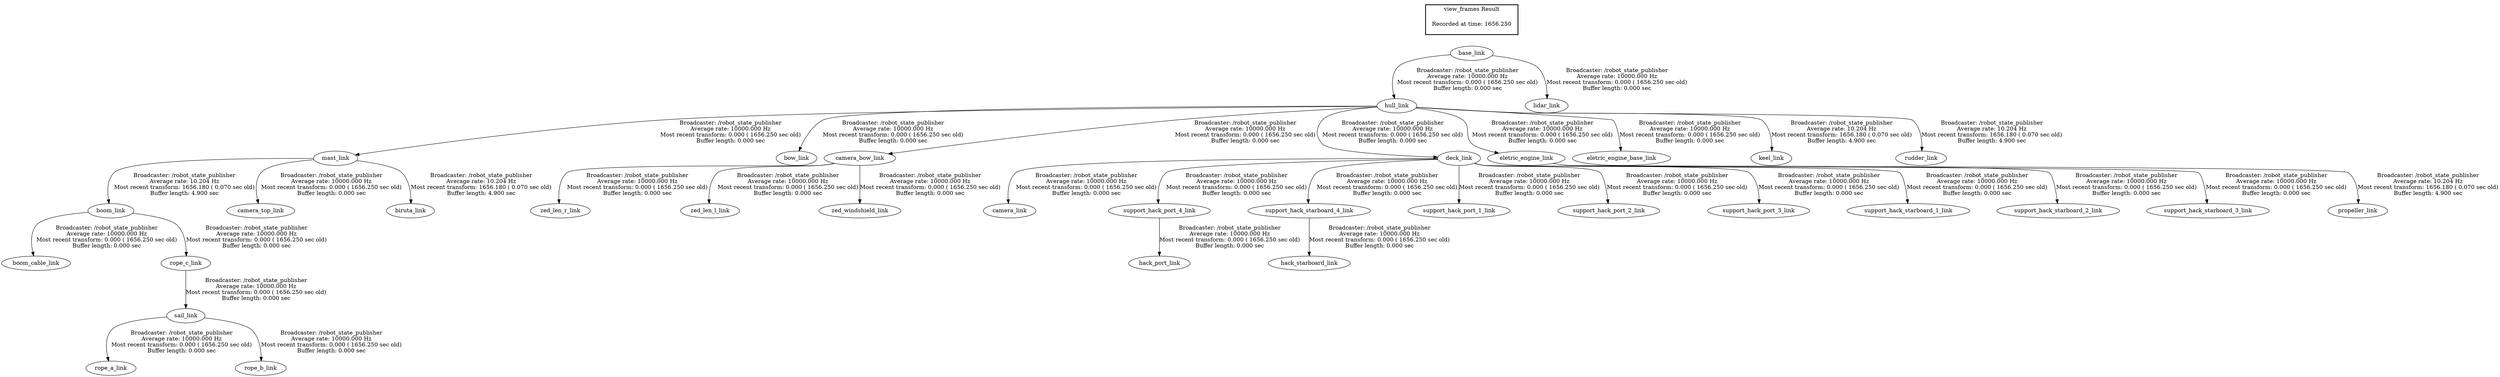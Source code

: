 digraph G {
"boom_link" -> "boom_cable_link"[label="Broadcaster: /robot_state_publisher\nAverage rate: 10000.000 Hz\nMost recent transform: 0.000 ( 1656.250 sec old)\nBuffer length: 0.000 sec\n"];
"mast_link" -> "boom_link"[label="Broadcaster: /robot_state_publisher\nAverage rate: 10.204 Hz\nMost recent transform: 1656.180 ( 0.070 sec old)\nBuffer length: 4.900 sec\n"];
"hull_link" -> "bow_link"[label="Broadcaster: /robot_state_publisher\nAverage rate: 10000.000 Hz\nMost recent transform: 0.000 ( 1656.250 sec old)\nBuffer length: 0.000 sec\n"];
"base_link" -> "hull_link"[label="Broadcaster: /robot_state_publisher\nAverage rate: 10000.000 Hz\nMost recent transform: 0.000 ( 1656.250 sec old)\nBuffer length: 0.000 sec\n"];
"hull_link" -> "camera_bow_link"[label="Broadcaster: /robot_state_publisher\nAverage rate: 10000.000 Hz\nMost recent transform: 0.000 ( 1656.250 sec old)\nBuffer length: 0.000 sec\n"];
"deck_link" -> "camera_link"[label="Broadcaster: /robot_state_publisher\nAverage rate: 10000.000 Hz\nMost recent transform: 0.000 ( 1656.250 sec old)\nBuffer length: 0.000 sec\n"];
"hull_link" -> "deck_link"[label="Broadcaster: /robot_state_publisher\nAverage rate: 10000.000 Hz\nMost recent transform: 0.000 ( 1656.250 sec old)\nBuffer length: 0.000 sec\n"];
"mast_link" -> "camera_top_link"[label="Broadcaster: /robot_state_publisher\nAverage rate: 10000.000 Hz\nMost recent transform: 0.000 ( 1656.250 sec old)\nBuffer length: 0.000 sec\n"];
"hull_link" -> "mast_link"[label="Broadcaster: /robot_state_publisher\nAverage rate: 10000.000 Hz\nMost recent transform: 0.000 ( 1656.250 sec old)\nBuffer length: 0.000 sec\n"];
"hull_link" -> "eletric_engine_link"[label="Broadcaster: /robot_state_publisher\nAverage rate: 10000.000 Hz\nMost recent transform: 0.000 ( 1656.250 sec old)\nBuffer length: 0.000 sec\n"];
"hull_link" -> "eletric_engine_base_link"[label="Broadcaster: /robot_state_publisher\nAverage rate: 10000.000 Hz\nMost recent transform: 0.000 ( 1656.250 sec old)\nBuffer length: 0.000 sec\n"];
"support_hack_port_4_link" -> "hack_port_link"[label="Broadcaster: /robot_state_publisher\nAverage rate: 10000.000 Hz\nMost recent transform: 0.000 ( 1656.250 sec old)\nBuffer length: 0.000 sec\n"];
"deck_link" -> "support_hack_port_4_link"[label="Broadcaster: /robot_state_publisher\nAverage rate: 10000.000 Hz\nMost recent transform: 0.000 ( 1656.250 sec old)\nBuffer length: 0.000 sec\n"];
"support_hack_starboard_4_link" -> "hack_starboard_link"[label="Broadcaster: /robot_state_publisher\nAverage rate: 10000.000 Hz\nMost recent transform: 0.000 ( 1656.250 sec old)\nBuffer length: 0.000 sec\n"];
"deck_link" -> "support_hack_starboard_4_link"[label="Broadcaster: /robot_state_publisher\nAverage rate: 10000.000 Hz\nMost recent transform: 0.000 ( 1656.250 sec old)\nBuffer length: 0.000 sec\n"];
"base_link" -> "lidar_link"[label="Broadcaster: /robot_state_publisher\nAverage rate: 10000.000 Hz\nMost recent transform: 0.000 ( 1656.250 sec old)\nBuffer length: 0.000 sec\n"];
"sail_link" -> "rope_a_link"[label="Broadcaster: /robot_state_publisher\nAverage rate: 10000.000 Hz\nMost recent transform: 0.000 ( 1656.250 sec old)\nBuffer length: 0.000 sec\n"];
"rope_c_link" -> "sail_link"[label="Broadcaster: /robot_state_publisher\nAverage rate: 10000.000 Hz\nMost recent transform: 0.000 ( 1656.250 sec old)\nBuffer length: 0.000 sec\n"];
"sail_link" -> "rope_b_link"[label="Broadcaster: /robot_state_publisher\nAverage rate: 10000.000 Hz\nMost recent transform: 0.000 ( 1656.250 sec old)\nBuffer length: 0.000 sec\n"];
"boom_link" -> "rope_c_link"[label="Broadcaster: /robot_state_publisher\nAverage rate: 10000.000 Hz\nMost recent transform: 0.000 ( 1656.250 sec old)\nBuffer length: 0.000 sec\n"];
"deck_link" -> "support_hack_port_1_link"[label="Broadcaster: /robot_state_publisher\nAverage rate: 10000.000 Hz\nMost recent transform: 0.000 ( 1656.250 sec old)\nBuffer length: 0.000 sec\n"];
"deck_link" -> "support_hack_port_2_link"[label="Broadcaster: /robot_state_publisher\nAverage rate: 10000.000 Hz\nMost recent transform: 0.000 ( 1656.250 sec old)\nBuffer length: 0.000 sec\n"];
"deck_link" -> "support_hack_port_3_link"[label="Broadcaster: /robot_state_publisher\nAverage rate: 10000.000 Hz\nMost recent transform: 0.000 ( 1656.250 sec old)\nBuffer length: 0.000 sec\n"];
"deck_link" -> "support_hack_starboard_1_link"[label="Broadcaster: /robot_state_publisher\nAverage rate: 10000.000 Hz\nMost recent transform: 0.000 ( 1656.250 sec old)\nBuffer length: 0.000 sec\n"];
"deck_link" -> "support_hack_starboard_2_link"[label="Broadcaster: /robot_state_publisher\nAverage rate: 10000.000 Hz\nMost recent transform: 0.000 ( 1656.250 sec old)\nBuffer length: 0.000 sec\n"];
"deck_link" -> "support_hack_starboard_3_link"[label="Broadcaster: /robot_state_publisher\nAverage rate: 10000.000 Hz\nMost recent transform: 0.000 ( 1656.250 sec old)\nBuffer length: 0.000 sec\n"];
"camera_bow_link" -> "zed_len_r_link"[label="Broadcaster: /robot_state_publisher\nAverage rate: 10000.000 Hz\nMost recent transform: 0.000 ( 1656.250 sec old)\nBuffer length: 0.000 sec\n"];
"camera_bow_link" -> "zed_len_l_link"[label="Broadcaster: /robot_state_publisher\nAverage rate: 10000.000 Hz\nMost recent transform: 0.000 ( 1656.250 sec old)\nBuffer length: 0.000 sec\n"];
"camera_bow_link" -> "zed_windshield_link"[label="Broadcaster: /robot_state_publisher\nAverage rate: 10000.000 Hz\nMost recent transform: 0.000 ( 1656.250 sec old)\nBuffer length: 0.000 sec\n"];
"mast_link" -> "biruta_link"[label="Broadcaster: /robot_state_publisher\nAverage rate: 10.204 Hz\nMost recent transform: 1656.180 ( 0.070 sec old)\nBuffer length: 4.900 sec\n"];
"hull_link" -> "keel_link"[label="Broadcaster: /robot_state_publisher\nAverage rate: 10.204 Hz\nMost recent transform: 1656.180 ( 0.070 sec old)\nBuffer length: 4.900 sec\n"];
"eletric_engine_link" -> "propeller_link"[label="Broadcaster: /robot_state_publisher\nAverage rate: 10.204 Hz\nMost recent transform: 1656.180 ( 0.070 sec old)\nBuffer length: 4.900 sec\n"];
"hull_link" -> "rudder_link"[label="Broadcaster: /robot_state_publisher\nAverage rate: 10.204 Hz\nMost recent transform: 1656.180 ( 0.070 sec old)\nBuffer length: 4.900 sec\n"];
edge [style=invis];
 subgraph cluster_legend { style=bold; color=black; label ="view_frames Result";
"Recorded at time: 1656.250"[ shape=plaintext ] ;
 }->"base_link";
}